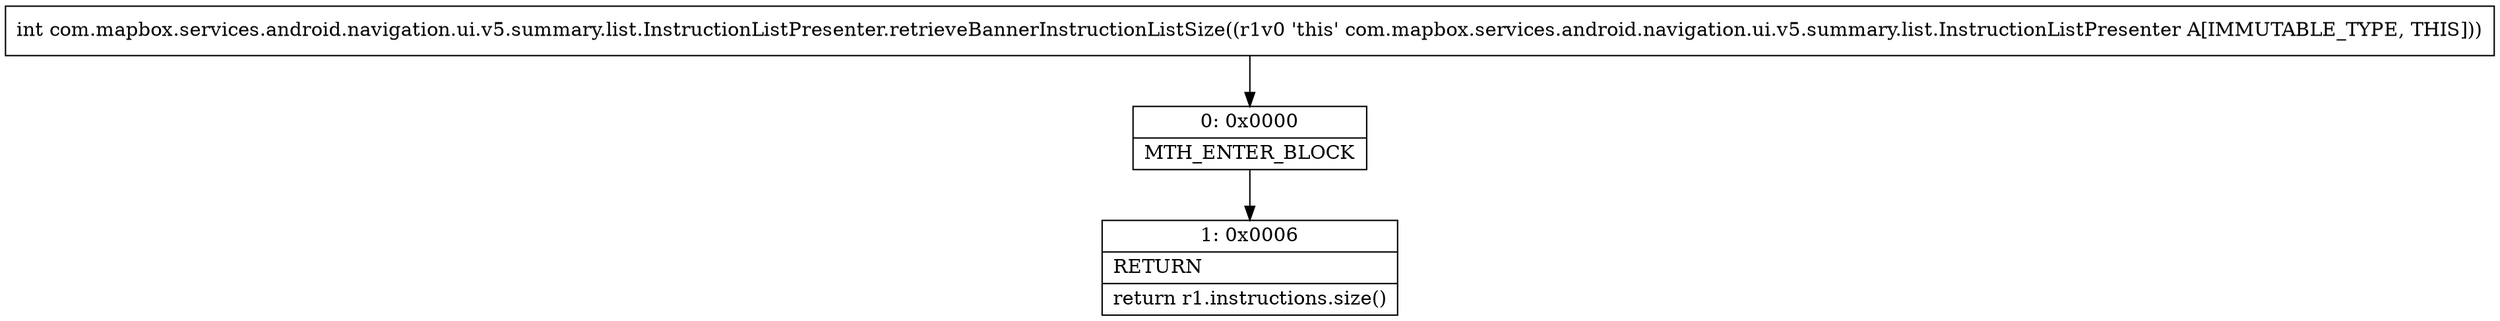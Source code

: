 digraph "CFG forcom.mapbox.services.android.navigation.ui.v5.summary.list.InstructionListPresenter.retrieveBannerInstructionListSize()I" {
Node_0 [shape=record,label="{0\:\ 0x0000|MTH_ENTER_BLOCK\l}"];
Node_1 [shape=record,label="{1\:\ 0x0006|RETURN\l|return r1.instructions.size()\l}"];
MethodNode[shape=record,label="{int com.mapbox.services.android.navigation.ui.v5.summary.list.InstructionListPresenter.retrieveBannerInstructionListSize((r1v0 'this' com.mapbox.services.android.navigation.ui.v5.summary.list.InstructionListPresenter A[IMMUTABLE_TYPE, THIS])) }"];
MethodNode -> Node_0;
Node_0 -> Node_1;
}

